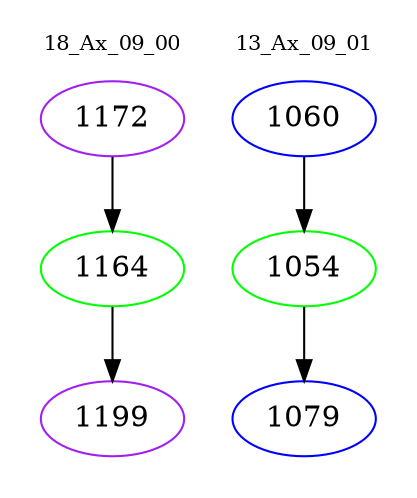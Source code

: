 digraph{
subgraph cluster_0 {
color = white
label = "18_Ax_09_00";
fontsize=10;
T0_1172 [label="1172", color="purple"]
T0_1172 -> T0_1164 [color="black"]
T0_1164 [label="1164", color="green"]
T0_1164 -> T0_1199 [color="black"]
T0_1199 [label="1199", color="purple"]
}
subgraph cluster_1 {
color = white
label = "13_Ax_09_01";
fontsize=10;
T1_1060 [label="1060", color="blue"]
T1_1060 -> T1_1054 [color="black"]
T1_1054 [label="1054", color="green"]
T1_1054 -> T1_1079 [color="black"]
T1_1079 [label="1079", color="blue"]
}
}

